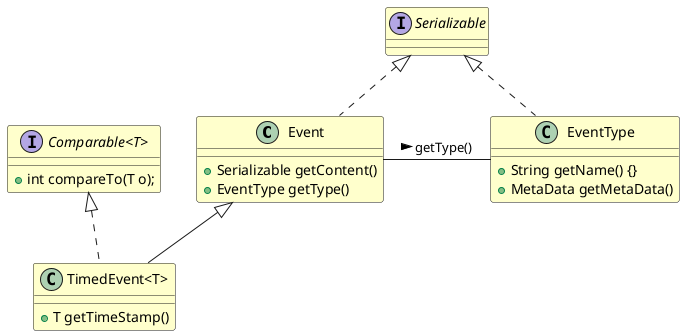 @startuml

skinparam class {
  BackgroundColor BUSINESS
}
skinparam genericDisplay old

class Event implements Serializable {
  +Serializable getContent()
  +EventType getType()
}

class TimedEvent<T> extends Event implements Comparable {
  +T getTimeStamp()
}

class EventType implements Serializable {
  +String getName() {}
  +MetaData getMetaData()
}

interface Comparable<T> {
  +int compareTo(T o);
}

Event - EventType : getType() >

@enduml